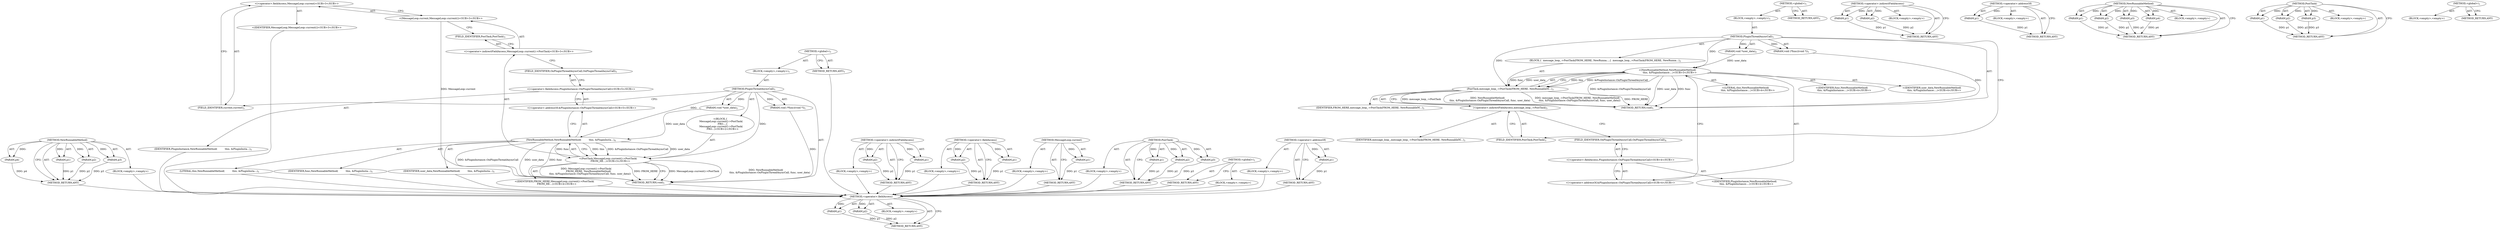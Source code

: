 digraph "&lt;operator&gt;.addressOf" {
vulnerable_66 [label=<(METHOD,&lt;operator&gt;.fieldAccess)>];
vulnerable_67 [label=<(PARAM,p1)>];
vulnerable_68 [label=<(PARAM,p2)>];
vulnerable_69 [label=<(BLOCK,&lt;empty&gt;,&lt;empty&gt;)>];
vulnerable_70 [label=<(METHOD_RETURN,ANY)>];
vulnerable_6 [label=<(METHOD,&lt;global&gt;)<SUB>1</SUB>>];
vulnerable_7 [label=<(BLOCK,&lt;empty&gt;,&lt;empty&gt;)<SUB>1</SUB>>];
vulnerable_8 [label=<(METHOD,PluginThreadAsyncCall)<SUB>1</SUB>>];
vulnerable_9 [label=<(PARAM,void (*func)(void *))<SUB>1</SUB>>];
vulnerable_10 [label=<(PARAM,void *user_data)<SUB>2</SUB>>];
vulnerable_11 [label=<(BLOCK,{
  message_loop_-&gt;PostTask(FROM_HERE, NewRunna...,{
  message_loop_-&gt;PostTask(FROM_HERE, NewRunna...)<SUB>2</SUB>>];
vulnerable_12 [label=<(PostTask,message_loop_-&gt;PostTask(FROM_HERE, NewRunnableM...)<SUB>3</SUB>>];
vulnerable_13 [label=<(&lt;operator&gt;.indirectFieldAccess,message_loop_-&gt;PostTask)<SUB>3</SUB>>];
vulnerable_14 [label=<(IDENTIFIER,message_loop_,message_loop_-&gt;PostTask(FROM_HERE, NewRunnableM...)<SUB>3</SUB>>];
vulnerable_15 [label=<(FIELD_IDENTIFIER,PostTask,PostTask)<SUB>3</SUB>>];
vulnerable_16 [label=<(IDENTIFIER,FROM_HERE,message_loop_-&gt;PostTask(FROM_HERE, NewRunnableM...)<SUB>3</SUB>>];
vulnerable_17 [label="<(NewRunnableMethod,NewRunnableMethod(
      this, &amp;PluginInstance:...)<SUB>3</SUB>>"];
vulnerable_18 [label="<(LITERAL,this,NewRunnableMethod(
      this, &amp;PluginInstance:...)<SUB>4</SUB>>"];
vulnerable_19 [label="<(&lt;operator&gt;.addressOf,&amp;PluginInstance::OnPluginThreadAsyncCall)<SUB>4</SUB>>"];
vulnerable_20 [label="<(&lt;operator&gt;.fieldAccess,PluginInstance::OnPluginThreadAsyncCall)<SUB>4</SUB>>"];
vulnerable_21 [label="<(IDENTIFIER,PluginInstance,NewRunnableMethod(
      this, &amp;PluginInstance:...)<SUB>4</SUB>>"];
vulnerable_22 [label=<(FIELD_IDENTIFIER,OnPluginThreadAsyncCall,OnPluginThreadAsyncCall)<SUB>4</SUB>>];
vulnerable_23 [label="<(IDENTIFIER,func,NewRunnableMethod(
      this, &amp;PluginInstance:...)<SUB>4</SUB>>"];
vulnerable_24 [label="<(IDENTIFIER,user_data,NewRunnableMethod(
      this, &amp;PluginInstance:...)<SUB>4</SUB>>"];
vulnerable_25 [label=<(METHOD_RETURN,void)<SUB>1</SUB>>];
vulnerable_27 [label=<(METHOD_RETURN,ANY)<SUB>1</SUB>>];
vulnerable_50 [label=<(METHOD,&lt;operator&gt;.indirectFieldAccess)>];
vulnerable_51 [label=<(PARAM,p1)>];
vulnerable_52 [label=<(PARAM,p2)>];
vulnerable_53 [label=<(BLOCK,&lt;empty&gt;,&lt;empty&gt;)>];
vulnerable_54 [label=<(METHOD_RETURN,ANY)>];
vulnerable_62 [label=<(METHOD,&lt;operator&gt;.addressOf)>];
vulnerable_63 [label=<(PARAM,p1)>];
vulnerable_64 [label=<(BLOCK,&lt;empty&gt;,&lt;empty&gt;)>];
vulnerable_65 [label=<(METHOD_RETURN,ANY)>];
vulnerable_55 [label=<(METHOD,NewRunnableMethod)>];
vulnerable_56 [label=<(PARAM,p1)>];
vulnerable_57 [label=<(PARAM,p2)>];
vulnerable_58 [label=<(PARAM,p3)>];
vulnerable_59 [label=<(PARAM,p4)>];
vulnerable_60 [label=<(BLOCK,&lt;empty&gt;,&lt;empty&gt;)>];
vulnerable_61 [label=<(METHOD_RETURN,ANY)>];
vulnerable_44 [label=<(METHOD,PostTask)>];
vulnerable_45 [label=<(PARAM,p1)>];
vulnerable_46 [label=<(PARAM,p2)>];
vulnerable_47 [label=<(PARAM,p3)>];
vulnerable_48 [label=<(BLOCK,&lt;empty&gt;,&lt;empty&gt;)>];
vulnerable_49 [label=<(METHOD_RETURN,ANY)>];
vulnerable_38 [label=<(METHOD,&lt;global&gt;)<SUB>1</SUB>>];
vulnerable_39 [label=<(BLOCK,&lt;empty&gt;,&lt;empty&gt;)>];
vulnerable_40 [label=<(METHOD_RETURN,ANY)>];
fixed_67 [label=<(METHOD,NewRunnableMethod)>];
fixed_68 [label=<(PARAM,p1)>];
fixed_69 [label=<(PARAM,p2)>];
fixed_70 [label=<(PARAM,p3)>];
fixed_71 [label=<(PARAM,p4)>];
fixed_72 [label=<(BLOCK,&lt;empty&gt;,&lt;empty&gt;)>];
fixed_73 [label=<(METHOD_RETURN,ANY)>];
fixed_6 [label=<(METHOD,&lt;global&gt;)<SUB>1</SUB>>];
fixed_7 [label=<(BLOCK,&lt;empty&gt;,&lt;empty&gt;)<SUB>1</SUB>>];
fixed_8 [label=<(METHOD,PluginThreadAsyncCall)<SUB>1</SUB>>];
fixed_9 [label=<(PARAM,void (*func)(void *))<SUB>1</SUB>>];
fixed_10 [label=<(PARAM,void *user_data)<SUB>2</SUB>>];
fixed_11 [label="<(BLOCK,{
  MessageLoop::current()-&gt;PostTask(
      FRO...,{
  MessageLoop::current()-&gt;PostTask(
      FRO...)<SUB>2</SUB>>"];
fixed_12 [label="<(PostTask,MessageLoop::current()-&gt;PostTask(
      FROM_HE...)<SUB>3</SUB>>"];
fixed_13 [label="<(&lt;operator&gt;.indirectFieldAccess,MessageLoop::current()-&gt;PostTask)<SUB>3</SUB>>"];
fixed_14 [label="<(MessageLoop.current,MessageLoop::current())<SUB>3</SUB>>"];
fixed_15 [label="<(&lt;operator&gt;.fieldAccess,MessageLoop::current)<SUB>3</SUB>>"];
fixed_16 [label="<(IDENTIFIER,MessageLoop,MessageLoop::current())<SUB>3</SUB>>"];
fixed_17 [label=<(FIELD_IDENTIFIER,current,current)<SUB>3</SUB>>];
fixed_18 [label=<(FIELD_IDENTIFIER,PostTask,PostTask)<SUB>3</SUB>>];
fixed_19 [label="<(IDENTIFIER,FROM_HERE,MessageLoop::current()-&gt;PostTask(
      FROM_HE...)<SUB>4</SUB>>"];
fixed_20 [label=<(NewRunnableMethod,NewRunnableMethod(
          this, &amp;PluginInsta...)<SUB>4</SUB>>];
fixed_21 [label=<(LITERAL,this,NewRunnableMethod(
          this, &amp;PluginInsta...)<SUB>5</SUB>>];
fixed_22 [label="<(&lt;operator&gt;.addressOf,&amp;PluginInstance::OnPluginThreadAsyncCall)<SUB>5</SUB>>"];
fixed_23 [label="<(&lt;operator&gt;.fieldAccess,PluginInstance::OnPluginThreadAsyncCall)<SUB>5</SUB>>"];
fixed_24 [label=<(IDENTIFIER,PluginInstance,NewRunnableMethod(
          this, &amp;PluginInsta...)<SUB>5</SUB>>];
fixed_25 [label=<(FIELD_IDENTIFIER,OnPluginThreadAsyncCall,OnPluginThreadAsyncCall)<SUB>5</SUB>>];
fixed_26 [label=<(IDENTIFIER,func,NewRunnableMethod(
          this, &amp;PluginInsta...)<SUB>5</SUB>>];
fixed_27 [label=<(IDENTIFIER,user_data,NewRunnableMethod(
          this, &amp;PluginInsta...)<SUB>5</SUB>>];
fixed_28 [label=<(METHOD_RETURN,void)<SUB>1</SUB>>];
fixed_30 [label=<(METHOD_RETURN,ANY)<SUB>1</SUB>>];
fixed_53 [label=<(METHOD,&lt;operator&gt;.indirectFieldAccess)>];
fixed_54 [label=<(PARAM,p1)>];
fixed_55 [label=<(PARAM,p2)>];
fixed_56 [label=<(BLOCK,&lt;empty&gt;,&lt;empty&gt;)>];
fixed_57 [label=<(METHOD_RETURN,ANY)>];
fixed_62 [label=<(METHOD,&lt;operator&gt;.fieldAccess)>];
fixed_63 [label=<(PARAM,p1)>];
fixed_64 [label=<(PARAM,p2)>];
fixed_65 [label=<(BLOCK,&lt;empty&gt;,&lt;empty&gt;)>];
fixed_66 [label=<(METHOD_RETURN,ANY)>];
fixed_58 [label=<(METHOD,MessageLoop.current)>];
fixed_59 [label=<(PARAM,p1)>];
fixed_60 [label=<(BLOCK,&lt;empty&gt;,&lt;empty&gt;)>];
fixed_61 [label=<(METHOD_RETURN,ANY)>];
fixed_47 [label=<(METHOD,PostTask)>];
fixed_48 [label=<(PARAM,p1)>];
fixed_49 [label=<(PARAM,p2)>];
fixed_50 [label=<(PARAM,p3)>];
fixed_51 [label=<(BLOCK,&lt;empty&gt;,&lt;empty&gt;)>];
fixed_52 [label=<(METHOD_RETURN,ANY)>];
fixed_41 [label=<(METHOD,&lt;global&gt;)<SUB>1</SUB>>];
fixed_42 [label=<(BLOCK,&lt;empty&gt;,&lt;empty&gt;)>];
fixed_43 [label=<(METHOD_RETURN,ANY)>];
fixed_74 [label=<(METHOD,&lt;operator&gt;.addressOf)>];
fixed_75 [label=<(PARAM,p1)>];
fixed_76 [label=<(BLOCK,&lt;empty&gt;,&lt;empty&gt;)>];
fixed_77 [label=<(METHOD_RETURN,ANY)>];
vulnerable_66 -> vulnerable_67  [key=0, label="AST: "];
vulnerable_66 -> vulnerable_67  [key=1, label="DDG: "];
vulnerable_66 -> vulnerable_69  [key=0, label="AST: "];
vulnerable_66 -> vulnerable_68  [key=0, label="AST: "];
vulnerable_66 -> vulnerable_68  [key=1, label="DDG: "];
vulnerable_66 -> vulnerable_70  [key=0, label="AST: "];
vulnerable_66 -> vulnerable_70  [key=1, label="CFG: "];
vulnerable_67 -> vulnerable_70  [key=0, label="DDG: p1"];
vulnerable_68 -> vulnerable_70  [key=0, label="DDG: p2"];
vulnerable_6 -> vulnerable_7  [key=0, label="AST: "];
vulnerable_6 -> vulnerable_27  [key=0, label="AST: "];
vulnerable_6 -> vulnerable_27  [key=1, label="CFG: "];
vulnerable_7 -> vulnerable_8  [key=0, label="AST: "];
vulnerable_8 -> vulnerable_9  [key=0, label="AST: "];
vulnerable_8 -> vulnerable_9  [key=1, label="DDG: "];
vulnerable_8 -> vulnerable_10  [key=0, label="AST: "];
vulnerable_8 -> vulnerable_10  [key=1, label="DDG: "];
vulnerable_8 -> vulnerable_11  [key=0, label="AST: "];
vulnerable_8 -> vulnerable_25  [key=0, label="AST: "];
vulnerable_8 -> vulnerable_15  [key=0, label="CFG: "];
vulnerable_8 -> vulnerable_12  [key=0, label="DDG: "];
vulnerable_8 -> vulnerable_17  [key=0, label="DDG: "];
vulnerable_9 -> vulnerable_25  [key=0, label="DDG: "];
vulnerable_10 -> vulnerable_17  [key=0, label="DDG: user_data"];
vulnerable_11 -> vulnerable_12  [key=0, label="AST: "];
vulnerable_12 -> vulnerable_13  [key=0, label="AST: "];
vulnerable_12 -> vulnerable_16  [key=0, label="AST: "];
vulnerable_12 -> vulnerable_17  [key=0, label="AST: "];
vulnerable_12 -> vulnerable_25  [key=0, label="CFG: "];
vulnerable_12 -> vulnerable_25  [key=1, label="DDG: message_loop_-&gt;PostTask"];
vulnerable_12 -> vulnerable_25  [key=2, label="DDG: NewRunnableMethod(
      this, &amp;PluginInstance::OnPluginThreadAsyncCall, func, user_data)"];
vulnerable_12 -> vulnerable_25  [key=3, label="DDG: message_loop_-&gt;PostTask(FROM_HERE, NewRunnableMethod(
      this, &amp;PluginInstance::OnPluginThreadAsyncCall, func, user_data))"];
vulnerable_12 -> vulnerable_25  [key=4, label="DDG: FROM_HERE"];
vulnerable_13 -> vulnerable_14  [key=0, label="AST: "];
vulnerable_13 -> vulnerable_15  [key=0, label="AST: "];
vulnerable_13 -> vulnerable_22  [key=0, label="CFG: "];
vulnerable_15 -> vulnerable_13  [key=0, label="CFG: "];
vulnerable_17 -> vulnerable_18  [key=0, label="AST: "];
vulnerable_17 -> vulnerable_19  [key=0, label="AST: "];
vulnerable_17 -> vulnerable_23  [key=0, label="AST: "];
vulnerable_17 -> vulnerable_24  [key=0, label="AST: "];
vulnerable_17 -> vulnerable_12  [key=0, label="CFG: "];
vulnerable_17 -> vulnerable_12  [key=1, label="DDG: this"];
vulnerable_17 -> vulnerable_12  [key=2, label="DDG: &amp;PluginInstance::OnPluginThreadAsyncCall"];
vulnerable_17 -> vulnerable_12  [key=3, label="DDG: func"];
vulnerable_17 -> vulnerable_12  [key=4, label="DDG: user_data"];
vulnerable_17 -> vulnerable_25  [key=0, label="DDG: &amp;PluginInstance::OnPluginThreadAsyncCall"];
vulnerable_17 -> vulnerable_25  [key=1, label="DDG: user_data"];
vulnerable_17 -> vulnerable_25  [key=2, label="DDG: func"];
vulnerable_19 -> vulnerable_20  [key=0, label="AST: "];
vulnerable_19 -> vulnerable_17  [key=0, label="CFG: "];
vulnerable_20 -> vulnerable_21  [key=0, label="AST: "];
vulnerable_20 -> vulnerable_22  [key=0, label="AST: "];
vulnerable_20 -> vulnerable_19  [key=0, label="CFG: "];
vulnerable_22 -> vulnerable_20  [key=0, label="CFG: "];
vulnerable_50 -> vulnerable_51  [key=0, label="AST: "];
vulnerable_50 -> vulnerable_51  [key=1, label="DDG: "];
vulnerable_50 -> vulnerable_53  [key=0, label="AST: "];
vulnerable_50 -> vulnerable_52  [key=0, label="AST: "];
vulnerable_50 -> vulnerable_52  [key=1, label="DDG: "];
vulnerable_50 -> vulnerable_54  [key=0, label="AST: "];
vulnerable_50 -> vulnerable_54  [key=1, label="CFG: "];
vulnerable_51 -> vulnerable_54  [key=0, label="DDG: p1"];
vulnerable_52 -> vulnerable_54  [key=0, label="DDG: p2"];
vulnerable_62 -> vulnerable_63  [key=0, label="AST: "];
vulnerable_62 -> vulnerable_63  [key=1, label="DDG: "];
vulnerable_62 -> vulnerable_64  [key=0, label="AST: "];
vulnerable_62 -> vulnerable_65  [key=0, label="AST: "];
vulnerable_62 -> vulnerable_65  [key=1, label="CFG: "];
vulnerable_63 -> vulnerable_65  [key=0, label="DDG: p1"];
vulnerable_55 -> vulnerable_56  [key=0, label="AST: "];
vulnerable_55 -> vulnerable_56  [key=1, label="DDG: "];
vulnerable_55 -> vulnerable_60  [key=0, label="AST: "];
vulnerable_55 -> vulnerable_57  [key=0, label="AST: "];
vulnerable_55 -> vulnerable_57  [key=1, label="DDG: "];
vulnerable_55 -> vulnerable_61  [key=0, label="AST: "];
vulnerable_55 -> vulnerable_61  [key=1, label="CFG: "];
vulnerable_55 -> vulnerable_58  [key=0, label="AST: "];
vulnerable_55 -> vulnerable_58  [key=1, label="DDG: "];
vulnerable_55 -> vulnerable_59  [key=0, label="AST: "];
vulnerable_55 -> vulnerable_59  [key=1, label="DDG: "];
vulnerable_56 -> vulnerable_61  [key=0, label="DDG: p1"];
vulnerable_57 -> vulnerable_61  [key=0, label="DDG: p2"];
vulnerable_58 -> vulnerable_61  [key=0, label="DDG: p3"];
vulnerable_59 -> vulnerable_61  [key=0, label="DDG: p4"];
vulnerable_44 -> vulnerable_45  [key=0, label="AST: "];
vulnerable_44 -> vulnerable_45  [key=1, label="DDG: "];
vulnerable_44 -> vulnerable_48  [key=0, label="AST: "];
vulnerable_44 -> vulnerable_46  [key=0, label="AST: "];
vulnerable_44 -> vulnerable_46  [key=1, label="DDG: "];
vulnerable_44 -> vulnerable_49  [key=0, label="AST: "];
vulnerable_44 -> vulnerable_49  [key=1, label="CFG: "];
vulnerable_44 -> vulnerable_47  [key=0, label="AST: "];
vulnerable_44 -> vulnerable_47  [key=1, label="DDG: "];
vulnerable_45 -> vulnerable_49  [key=0, label="DDG: p1"];
vulnerable_46 -> vulnerable_49  [key=0, label="DDG: p2"];
vulnerable_47 -> vulnerable_49  [key=0, label="DDG: p3"];
vulnerable_38 -> vulnerable_39  [key=0, label="AST: "];
vulnerable_38 -> vulnerable_40  [key=0, label="AST: "];
vulnerable_38 -> vulnerable_40  [key=1, label="CFG: "];
fixed_67 -> fixed_68  [key=0, label="AST: "];
fixed_67 -> fixed_68  [key=1, label="DDG: "];
fixed_67 -> fixed_72  [key=0, label="AST: "];
fixed_67 -> fixed_69  [key=0, label="AST: "];
fixed_67 -> fixed_69  [key=1, label="DDG: "];
fixed_67 -> fixed_73  [key=0, label="AST: "];
fixed_67 -> fixed_73  [key=1, label="CFG: "];
fixed_67 -> fixed_70  [key=0, label="AST: "];
fixed_67 -> fixed_70  [key=1, label="DDG: "];
fixed_67 -> fixed_71  [key=0, label="AST: "];
fixed_67 -> fixed_71  [key=1, label="DDG: "];
fixed_68 -> fixed_73  [key=0, label="DDG: p1"];
fixed_69 -> fixed_73  [key=0, label="DDG: p2"];
fixed_70 -> fixed_73  [key=0, label="DDG: p3"];
fixed_71 -> fixed_73  [key=0, label="DDG: p4"];
fixed_72 -> vulnerable_66  [key=0];
fixed_73 -> vulnerable_66  [key=0];
fixed_6 -> fixed_7  [key=0, label="AST: "];
fixed_6 -> fixed_30  [key=0, label="AST: "];
fixed_6 -> fixed_30  [key=1, label="CFG: "];
fixed_7 -> fixed_8  [key=0, label="AST: "];
fixed_8 -> fixed_9  [key=0, label="AST: "];
fixed_8 -> fixed_9  [key=1, label="DDG: "];
fixed_8 -> fixed_10  [key=0, label="AST: "];
fixed_8 -> fixed_10  [key=1, label="DDG: "];
fixed_8 -> fixed_11  [key=0, label="AST: "];
fixed_8 -> fixed_28  [key=0, label="AST: "];
fixed_8 -> fixed_17  [key=0, label="CFG: "];
fixed_8 -> fixed_12  [key=0, label="DDG: "];
fixed_8 -> fixed_20  [key=0, label="DDG: "];
fixed_9 -> fixed_28  [key=0, label="DDG: "];
fixed_10 -> fixed_20  [key=0, label="DDG: user_data"];
fixed_11 -> fixed_12  [key=0, label="AST: "];
fixed_12 -> fixed_13  [key=0, label="AST: "];
fixed_12 -> fixed_19  [key=0, label="AST: "];
fixed_12 -> fixed_20  [key=0, label="AST: "];
fixed_12 -> fixed_28  [key=0, label="CFG: "];
fixed_12 -> fixed_28  [key=1, label="DDG: MessageLoop::current()-&gt;PostTask"];
fixed_12 -> fixed_28  [key=2, label="DDG: NewRunnableMethod(
          this, &amp;PluginInstance::OnPluginThreadAsyncCall, func, user_data)"];
fixed_12 -> fixed_28  [key=3, label="DDG: MessageLoop::current()-&gt;PostTask(
      FROM_HERE, NewRunnableMethod(
          this, &amp;PluginInstance::OnPluginThreadAsyncCall, func, user_data))"];
fixed_12 -> fixed_28  [key=4, label="DDG: FROM_HERE"];
fixed_13 -> fixed_14  [key=0, label="AST: "];
fixed_13 -> fixed_18  [key=0, label="AST: "];
fixed_13 -> fixed_25  [key=0, label="CFG: "];
fixed_14 -> fixed_15  [key=0, label="AST: "];
fixed_14 -> fixed_18  [key=0, label="CFG: "];
fixed_14 -> fixed_28  [key=0, label="DDG: MessageLoop::current"];
fixed_15 -> fixed_16  [key=0, label="AST: "];
fixed_15 -> fixed_17  [key=0, label="AST: "];
fixed_15 -> fixed_14  [key=0, label="CFG: "];
fixed_16 -> vulnerable_66  [key=0];
fixed_17 -> fixed_15  [key=0, label="CFG: "];
fixed_18 -> fixed_13  [key=0, label="CFG: "];
fixed_19 -> vulnerable_66  [key=0];
fixed_20 -> fixed_21  [key=0, label="AST: "];
fixed_20 -> fixed_22  [key=0, label="AST: "];
fixed_20 -> fixed_26  [key=0, label="AST: "];
fixed_20 -> fixed_27  [key=0, label="AST: "];
fixed_20 -> fixed_12  [key=0, label="CFG: "];
fixed_20 -> fixed_12  [key=1, label="DDG: this"];
fixed_20 -> fixed_12  [key=2, label="DDG: &amp;PluginInstance::OnPluginThreadAsyncCall"];
fixed_20 -> fixed_12  [key=3, label="DDG: func"];
fixed_20 -> fixed_12  [key=4, label="DDG: user_data"];
fixed_20 -> fixed_28  [key=0, label="DDG: &amp;PluginInstance::OnPluginThreadAsyncCall"];
fixed_20 -> fixed_28  [key=1, label="DDG: user_data"];
fixed_20 -> fixed_28  [key=2, label="DDG: func"];
fixed_21 -> vulnerable_66  [key=0];
fixed_22 -> fixed_23  [key=0, label="AST: "];
fixed_22 -> fixed_20  [key=0, label="CFG: "];
fixed_23 -> fixed_24  [key=0, label="AST: "];
fixed_23 -> fixed_25  [key=0, label="AST: "];
fixed_23 -> fixed_22  [key=0, label="CFG: "];
fixed_24 -> vulnerable_66  [key=0];
fixed_25 -> fixed_23  [key=0, label="CFG: "];
fixed_26 -> vulnerable_66  [key=0];
fixed_27 -> vulnerable_66  [key=0];
fixed_28 -> vulnerable_66  [key=0];
fixed_30 -> vulnerable_66  [key=0];
fixed_53 -> fixed_54  [key=0, label="AST: "];
fixed_53 -> fixed_54  [key=1, label="DDG: "];
fixed_53 -> fixed_56  [key=0, label="AST: "];
fixed_53 -> fixed_55  [key=0, label="AST: "];
fixed_53 -> fixed_55  [key=1, label="DDG: "];
fixed_53 -> fixed_57  [key=0, label="AST: "];
fixed_53 -> fixed_57  [key=1, label="CFG: "];
fixed_54 -> fixed_57  [key=0, label="DDG: p1"];
fixed_55 -> fixed_57  [key=0, label="DDG: p2"];
fixed_56 -> vulnerable_66  [key=0];
fixed_57 -> vulnerable_66  [key=0];
fixed_62 -> fixed_63  [key=0, label="AST: "];
fixed_62 -> fixed_63  [key=1, label="DDG: "];
fixed_62 -> fixed_65  [key=0, label="AST: "];
fixed_62 -> fixed_64  [key=0, label="AST: "];
fixed_62 -> fixed_64  [key=1, label="DDG: "];
fixed_62 -> fixed_66  [key=0, label="AST: "];
fixed_62 -> fixed_66  [key=1, label="CFG: "];
fixed_63 -> fixed_66  [key=0, label="DDG: p1"];
fixed_64 -> fixed_66  [key=0, label="DDG: p2"];
fixed_65 -> vulnerable_66  [key=0];
fixed_66 -> vulnerable_66  [key=0];
fixed_58 -> fixed_59  [key=0, label="AST: "];
fixed_58 -> fixed_59  [key=1, label="DDG: "];
fixed_58 -> fixed_60  [key=0, label="AST: "];
fixed_58 -> fixed_61  [key=0, label="AST: "];
fixed_58 -> fixed_61  [key=1, label="CFG: "];
fixed_59 -> fixed_61  [key=0, label="DDG: p1"];
fixed_60 -> vulnerable_66  [key=0];
fixed_61 -> vulnerable_66  [key=0];
fixed_47 -> fixed_48  [key=0, label="AST: "];
fixed_47 -> fixed_48  [key=1, label="DDG: "];
fixed_47 -> fixed_51  [key=0, label="AST: "];
fixed_47 -> fixed_49  [key=0, label="AST: "];
fixed_47 -> fixed_49  [key=1, label="DDG: "];
fixed_47 -> fixed_52  [key=0, label="AST: "];
fixed_47 -> fixed_52  [key=1, label="CFG: "];
fixed_47 -> fixed_50  [key=0, label="AST: "];
fixed_47 -> fixed_50  [key=1, label="DDG: "];
fixed_48 -> fixed_52  [key=0, label="DDG: p1"];
fixed_49 -> fixed_52  [key=0, label="DDG: p2"];
fixed_50 -> fixed_52  [key=0, label="DDG: p3"];
fixed_51 -> vulnerable_66  [key=0];
fixed_52 -> vulnerable_66  [key=0];
fixed_41 -> fixed_42  [key=0, label="AST: "];
fixed_41 -> fixed_43  [key=0, label="AST: "];
fixed_41 -> fixed_43  [key=1, label="CFG: "];
fixed_42 -> vulnerable_66  [key=0];
fixed_43 -> vulnerable_66  [key=0];
fixed_74 -> fixed_75  [key=0, label="AST: "];
fixed_74 -> fixed_75  [key=1, label="DDG: "];
fixed_74 -> fixed_76  [key=0, label="AST: "];
fixed_74 -> fixed_77  [key=0, label="AST: "];
fixed_74 -> fixed_77  [key=1, label="CFG: "];
fixed_75 -> fixed_77  [key=0, label="DDG: p1"];
fixed_76 -> vulnerable_66  [key=0];
fixed_77 -> vulnerable_66  [key=0];
}
